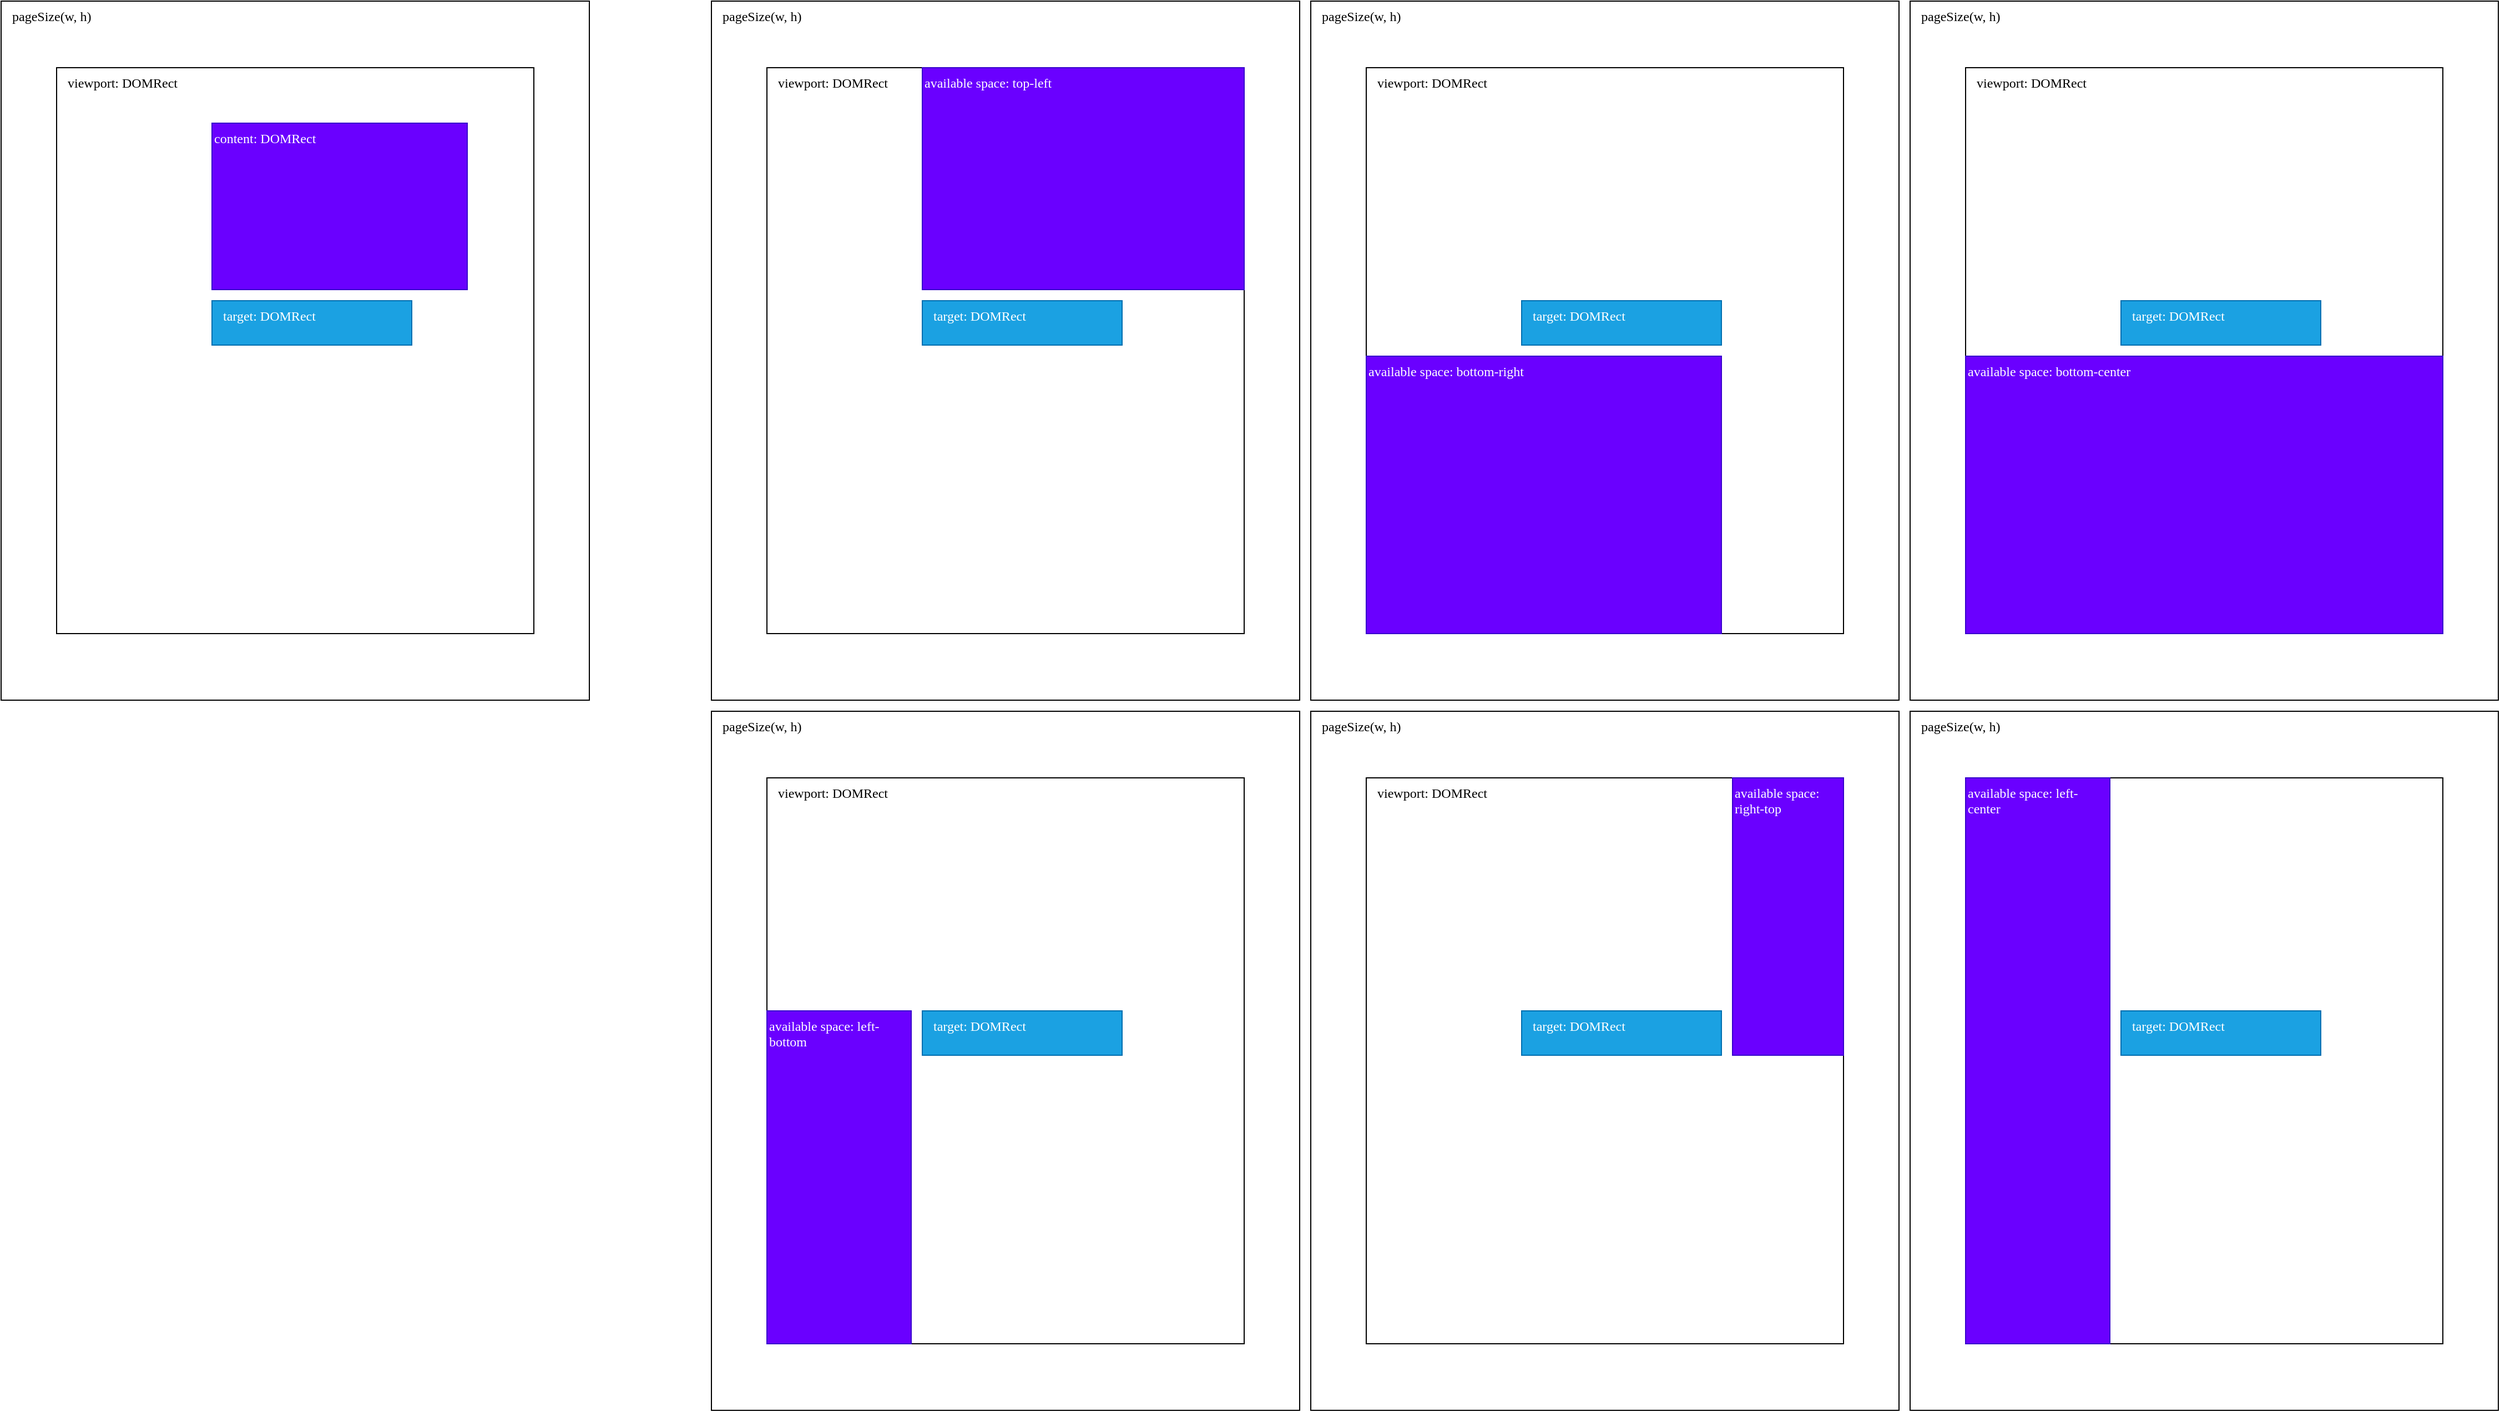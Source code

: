 <mxfile>
    <diagram id="ljJqbsL-OQybeztCu5TF" name="Page-1">
        <mxGraphModel dx="1086" dy="1231" grid="1" gridSize="10" guides="1" tooltips="1" connect="1" arrows="1" fold="1" page="1" pageScale="1" pageWidth="827" pageHeight="1169" math="0" shadow="0">
            <root>
                <mxCell id="0"/>
                <mxCell id="1" parent="0"/>
                <mxCell id="2" value="pageSize(w, h)" style="rounded=0;whiteSpace=wrap;html=1;align=left;verticalAlign=top;spacingLeft=8;fontFamily=JetBrains Mono;fontSource=https%3A%2F%2Ffonts.googleapis.com%2Fcss%3Ffamily%3DJetBrains%2BMono;" vertex="1" parent="1">
                    <mxGeometry x="110" y="130" width="530" height="630" as="geometry"/>
                </mxCell>
                <mxCell id="3" value="viewport: DOMRect" style="rounded=0;whiteSpace=wrap;html=1;align=left;verticalAlign=top;spacingLeft=8;fontFamily=JetBrains Mono;fontSource=https%3A%2F%2Ffonts.googleapis.com%2Fcss%3Ffamily%3DJetBrains%2BMono;" vertex="1" parent="1">
                    <mxGeometry x="160" y="190" width="430" height="510" as="geometry"/>
                </mxCell>
                <mxCell id="5" value="target: DOMRect" style="rounded=0;whiteSpace=wrap;html=1;align=left;verticalAlign=top;spacingLeft=8;fontFamily=JetBrains Mono;fontSource=https%3A%2F%2Ffonts.googleapis.com%2Fcss%3Ffamily%3DJetBrains%2BMono;fillColor=#1ba1e2;fontColor=#ffffff;strokeColor=#006EAF;" vertex="1" parent="1">
                    <mxGeometry x="300" y="400" width="180" height="40" as="geometry"/>
                </mxCell>
                <mxCell id="6" value="content: DOMRect" style="rounded=0;whiteSpace=wrap;html=1;align=left;verticalAlign=top;fontFamily=JetBrains Mono;fontSource=https%3A%2F%2Ffonts.googleapis.com%2Fcss%3Ffamily%3DJetBrains%2BMono;fillColor=#6a00ff;fontColor=#ffffff;strokeColor=#3700CC;" vertex="1" parent="1">
                    <mxGeometry x="300" y="240" width="230" height="150" as="geometry"/>
                </mxCell>
                <mxCell id="7" value="pageSize(w, h)" style="rounded=0;whiteSpace=wrap;html=1;align=left;verticalAlign=top;spacingLeft=8;fontFamily=JetBrains Mono;fontSource=https%3A%2F%2Ffonts.googleapis.com%2Fcss%3Ffamily%3DJetBrains%2BMono;" vertex="1" parent="1">
                    <mxGeometry x="750" y="130" width="530" height="630" as="geometry"/>
                </mxCell>
                <mxCell id="8" value="viewport: DOMRect" style="rounded=0;whiteSpace=wrap;html=1;align=left;verticalAlign=top;spacingLeft=8;fontFamily=JetBrains Mono;fontSource=https%3A%2F%2Ffonts.googleapis.com%2Fcss%3Ffamily%3DJetBrains%2BMono;" vertex="1" parent="1">
                    <mxGeometry x="800" y="190" width="430" height="510" as="geometry"/>
                </mxCell>
                <mxCell id="9" value="target: DOMRect" style="rounded=0;whiteSpace=wrap;html=1;align=left;verticalAlign=top;spacingLeft=8;fontFamily=JetBrains Mono;fontSource=https%3A%2F%2Ffonts.googleapis.com%2Fcss%3Ffamily%3DJetBrains%2BMono;fillColor=#1ba1e2;fontColor=#ffffff;strokeColor=#006EAF;" vertex="1" parent="1">
                    <mxGeometry x="940" y="400" width="180" height="40" as="geometry"/>
                </mxCell>
                <mxCell id="10" value="available space: top-left" style="rounded=0;whiteSpace=wrap;html=1;align=left;verticalAlign=top;fontFamily=JetBrains Mono;fontSource=https%3A%2F%2Ffonts.googleapis.com%2Fcss%3Ffamily%3DJetBrains%2BMono;fillColor=#6a00ff;fontColor=#ffffff;strokeColor=#3700CC;" vertex="1" parent="1">
                    <mxGeometry x="940" y="190" width="290" height="200" as="geometry"/>
                </mxCell>
                <mxCell id="11" value="pageSize(w, h)" style="rounded=0;whiteSpace=wrap;html=1;align=left;verticalAlign=top;spacingLeft=8;fontFamily=JetBrains Mono;fontSource=https%3A%2F%2Ffonts.googleapis.com%2Fcss%3Ffamily%3DJetBrains%2BMono;" vertex="1" parent="1">
                    <mxGeometry x="1290" y="130" width="530" height="630" as="geometry"/>
                </mxCell>
                <mxCell id="12" value="viewport: DOMRect" style="rounded=0;whiteSpace=wrap;html=1;align=left;verticalAlign=top;spacingLeft=8;fontFamily=JetBrains Mono;fontSource=https%3A%2F%2Ffonts.googleapis.com%2Fcss%3Ffamily%3DJetBrains%2BMono;" vertex="1" parent="1">
                    <mxGeometry x="1340" y="190" width="430" height="510" as="geometry"/>
                </mxCell>
                <mxCell id="13" value="target: DOMRect" style="rounded=0;whiteSpace=wrap;html=1;align=left;verticalAlign=top;spacingLeft=8;fontFamily=JetBrains Mono;fontSource=https%3A%2F%2Ffonts.googleapis.com%2Fcss%3Ffamily%3DJetBrains%2BMono;fillColor=#1ba1e2;fontColor=#ffffff;strokeColor=#006EAF;" vertex="1" parent="1">
                    <mxGeometry x="1480" y="400" width="180" height="40" as="geometry"/>
                </mxCell>
                <mxCell id="14" value="available space: bottom-right" style="rounded=0;whiteSpace=wrap;html=1;align=left;verticalAlign=top;fontFamily=JetBrains Mono;fontSource=https%3A%2F%2Ffonts.googleapis.com%2Fcss%3Ffamily%3DJetBrains%2BMono;fillColor=#6a00ff;fontColor=#ffffff;strokeColor=#3700CC;" vertex="1" parent="1">
                    <mxGeometry x="1340" y="450" width="320" height="250" as="geometry"/>
                </mxCell>
                <mxCell id="15" value="pageSize(w, h)" style="rounded=0;whiteSpace=wrap;html=1;align=left;verticalAlign=top;spacingLeft=8;fontFamily=JetBrains Mono;fontSource=https%3A%2F%2Ffonts.googleapis.com%2Fcss%3Ffamily%3DJetBrains%2BMono;" vertex="1" parent="1">
                    <mxGeometry x="750" y="770" width="530" height="630" as="geometry"/>
                </mxCell>
                <mxCell id="16" value="viewport: DOMRect" style="rounded=0;whiteSpace=wrap;html=1;align=left;verticalAlign=top;spacingLeft=8;fontFamily=JetBrains Mono;fontSource=https%3A%2F%2Ffonts.googleapis.com%2Fcss%3Ffamily%3DJetBrains%2BMono;" vertex="1" parent="1">
                    <mxGeometry x="800" y="830" width="430" height="510" as="geometry"/>
                </mxCell>
                <mxCell id="17" value="target: DOMRect" style="rounded=0;whiteSpace=wrap;html=1;align=left;verticalAlign=top;spacingLeft=8;fontFamily=JetBrains Mono;fontSource=https%3A%2F%2Ffonts.googleapis.com%2Fcss%3Ffamily%3DJetBrains%2BMono;fillColor=#1ba1e2;fontColor=#ffffff;strokeColor=#006EAF;" vertex="1" parent="1">
                    <mxGeometry x="940" y="1040" width="180" height="40" as="geometry"/>
                </mxCell>
                <mxCell id="18" value="available space: left-bottom" style="rounded=0;whiteSpace=wrap;html=1;align=left;verticalAlign=top;fontFamily=JetBrains Mono;fontSource=https%3A%2F%2Ffonts.googleapis.com%2Fcss%3Ffamily%3DJetBrains%2BMono;fillColor=#6a00ff;fontColor=#ffffff;strokeColor=#3700CC;" vertex="1" parent="1">
                    <mxGeometry x="800" y="1040" width="130" height="300" as="geometry"/>
                </mxCell>
                <mxCell id="19" value="pageSize(w, h)" style="rounded=0;whiteSpace=wrap;html=1;align=left;verticalAlign=top;spacingLeft=8;fontFamily=JetBrains Mono;fontSource=https%3A%2F%2Ffonts.googleapis.com%2Fcss%3Ffamily%3DJetBrains%2BMono;" vertex="1" parent="1">
                    <mxGeometry x="1290" y="770" width="530" height="630" as="geometry"/>
                </mxCell>
                <mxCell id="20" value="viewport: DOMRect" style="rounded=0;whiteSpace=wrap;html=1;align=left;verticalAlign=top;spacingLeft=8;fontFamily=JetBrains Mono;fontSource=https%3A%2F%2Ffonts.googleapis.com%2Fcss%3Ffamily%3DJetBrains%2BMono;" vertex="1" parent="1">
                    <mxGeometry x="1340" y="830" width="430" height="510" as="geometry"/>
                </mxCell>
                <mxCell id="21" value="target: DOMRect" style="rounded=0;whiteSpace=wrap;html=1;align=left;verticalAlign=top;spacingLeft=8;fontFamily=JetBrains Mono;fontSource=https%3A%2F%2Ffonts.googleapis.com%2Fcss%3Ffamily%3DJetBrains%2BMono;fillColor=#1ba1e2;fontColor=#ffffff;strokeColor=#006EAF;" vertex="1" parent="1">
                    <mxGeometry x="1480" y="1040" width="180" height="40" as="geometry"/>
                </mxCell>
                <mxCell id="22" value="available space: right-top" style="rounded=0;whiteSpace=wrap;html=1;align=left;verticalAlign=top;fontFamily=JetBrains Mono;fontSource=https%3A%2F%2Ffonts.googleapis.com%2Fcss%3Ffamily%3DJetBrains%2BMono;fillColor=#6a00ff;fontColor=#ffffff;strokeColor=#3700CC;" vertex="1" parent="1">
                    <mxGeometry x="1670" y="830" width="100" height="250" as="geometry"/>
                </mxCell>
                <mxCell id="23" value="pageSize(w, h)" style="rounded=0;whiteSpace=wrap;html=1;align=left;verticalAlign=top;spacingLeft=8;fontFamily=JetBrains Mono;fontSource=https%3A%2F%2Ffonts.googleapis.com%2Fcss%3Ffamily%3DJetBrains%2BMono;" vertex="1" parent="1">
                    <mxGeometry x="1830" y="770" width="530" height="630" as="geometry"/>
                </mxCell>
                <mxCell id="24" value="viewport: DOMRect" style="rounded=0;whiteSpace=wrap;html=1;align=left;verticalAlign=top;spacingLeft=8;fontFamily=JetBrains Mono;fontSource=https%3A%2F%2Ffonts.googleapis.com%2Fcss%3Ffamily%3DJetBrains%2BMono;" vertex="1" parent="1">
                    <mxGeometry x="1880" y="830" width="430" height="510" as="geometry"/>
                </mxCell>
                <mxCell id="25" value="target: DOMRect" style="rounded=0;whiteSpace=wrap;html=1;align=left;verticalAlign=top;spacingLeft=8;fontFamily=JetBrains Mono;fontSource=https%3A%2F%2Ffonts.googleapis.com%2Fcss%3Ffamily%3DJetBrains%2BMono;fillColor=#1ba1e2;fontColor=#ffffff;strokeColor=#006EAF;" vertex="1" parent="1">
                    <mxGeometry x="2020" y="1040" width="180" height="40" as="geometry"/>
                </mxCell>
                <mxCell id="26" value="available space: left-center" style="rounded=0;whiteSpace=wrap;html=1;align=left;verticalAlign=top;fontFamily=JetBrains Mono;fontSource=https%3A%2F%2Ffonts.googleapis.com%2Fcss%3Ffamily%3DJetBrains%2BMono;fillColor=#6a00ff;fontColor=#ffffff;strokeColor=#3700CC;" vertex="1" parent="1">
                    <mxGeometry x="1880" y="830" width="130" height="510" as="geometry"/>
                </mxCell>
                <mxCell id="27" value="pageSize(w, h)" style="rounded=0;whiteSpace=wrap;html=1;align=left;verticalAlign=top;spacingLeft=8;fontFamily=JetBrains Mono;fontSource=https%3A%2F%2Ffonts.googleapis.com%2Fcss%3Ffamily%3DJetBrains%2BMono;" vertex="1" parent="1">
                    <mxGeometry x="1830" y="130" width="530" height="630" as="geometry"/>
                </mxCell>
                <mxCell id="28" value="viewport: DOMRect" style="rounded=0;whiteSpace=wrap;html=1;align=left;verticalAlign=top;spacingLeft=8;fontFamily=JetBrains Mono;fontSource=https%3A%2F%2Ffonts.googleapis.com%2Fcss%3Ffamily%3DJetBrains%2BMono;" vertex="1" parent="1">
                    <mxGeometry x="1880" y="190" width="430" height="510" as="geometry"/>
                </mxCell>
                <mxCell id="29" value="target: DOMRect" style="rounded=0;whiteSpace=wrap;html=1;align=left;verticalAlign=top;spacingLeft=8;fontFamily=JetBrains Mono;fontSource=https%3A%2F%2Ffonts.googleapis.com%2Fcss%3Ffamily%3DJetBrains%2BMono;fillColor=#1ba1e2;fontColor=#ffffff;strokeColor=#006EAF;" vertex="1" parent="1">
                    <mxGeometry x="2020" y="400" width="180" height="40" as="geometry"/>
                </mxCell>
                <mxCell id="30" value="available space: bottom-center" style="rounded=0;whiteSpace=wrap;html=1;align=left;verticalAlign=top;fontFamily=JetBrains Mono;fontSource=https%3A%2F%2Ffonts.googleapis.com%2Fcss%3Ffamily%3DJetBrains%2BMono;fillColor=#6a00ff;fontColor=#ffffff;strokeColor=#3700CC;" vertex="1" parent="1">
                    <mxGeometry x="1880" y="450" width="430" height="250" as="geometry"/>
                </mxCell>
            </root>
        </mxGraphModel>
    </diagram>
</mxfile>